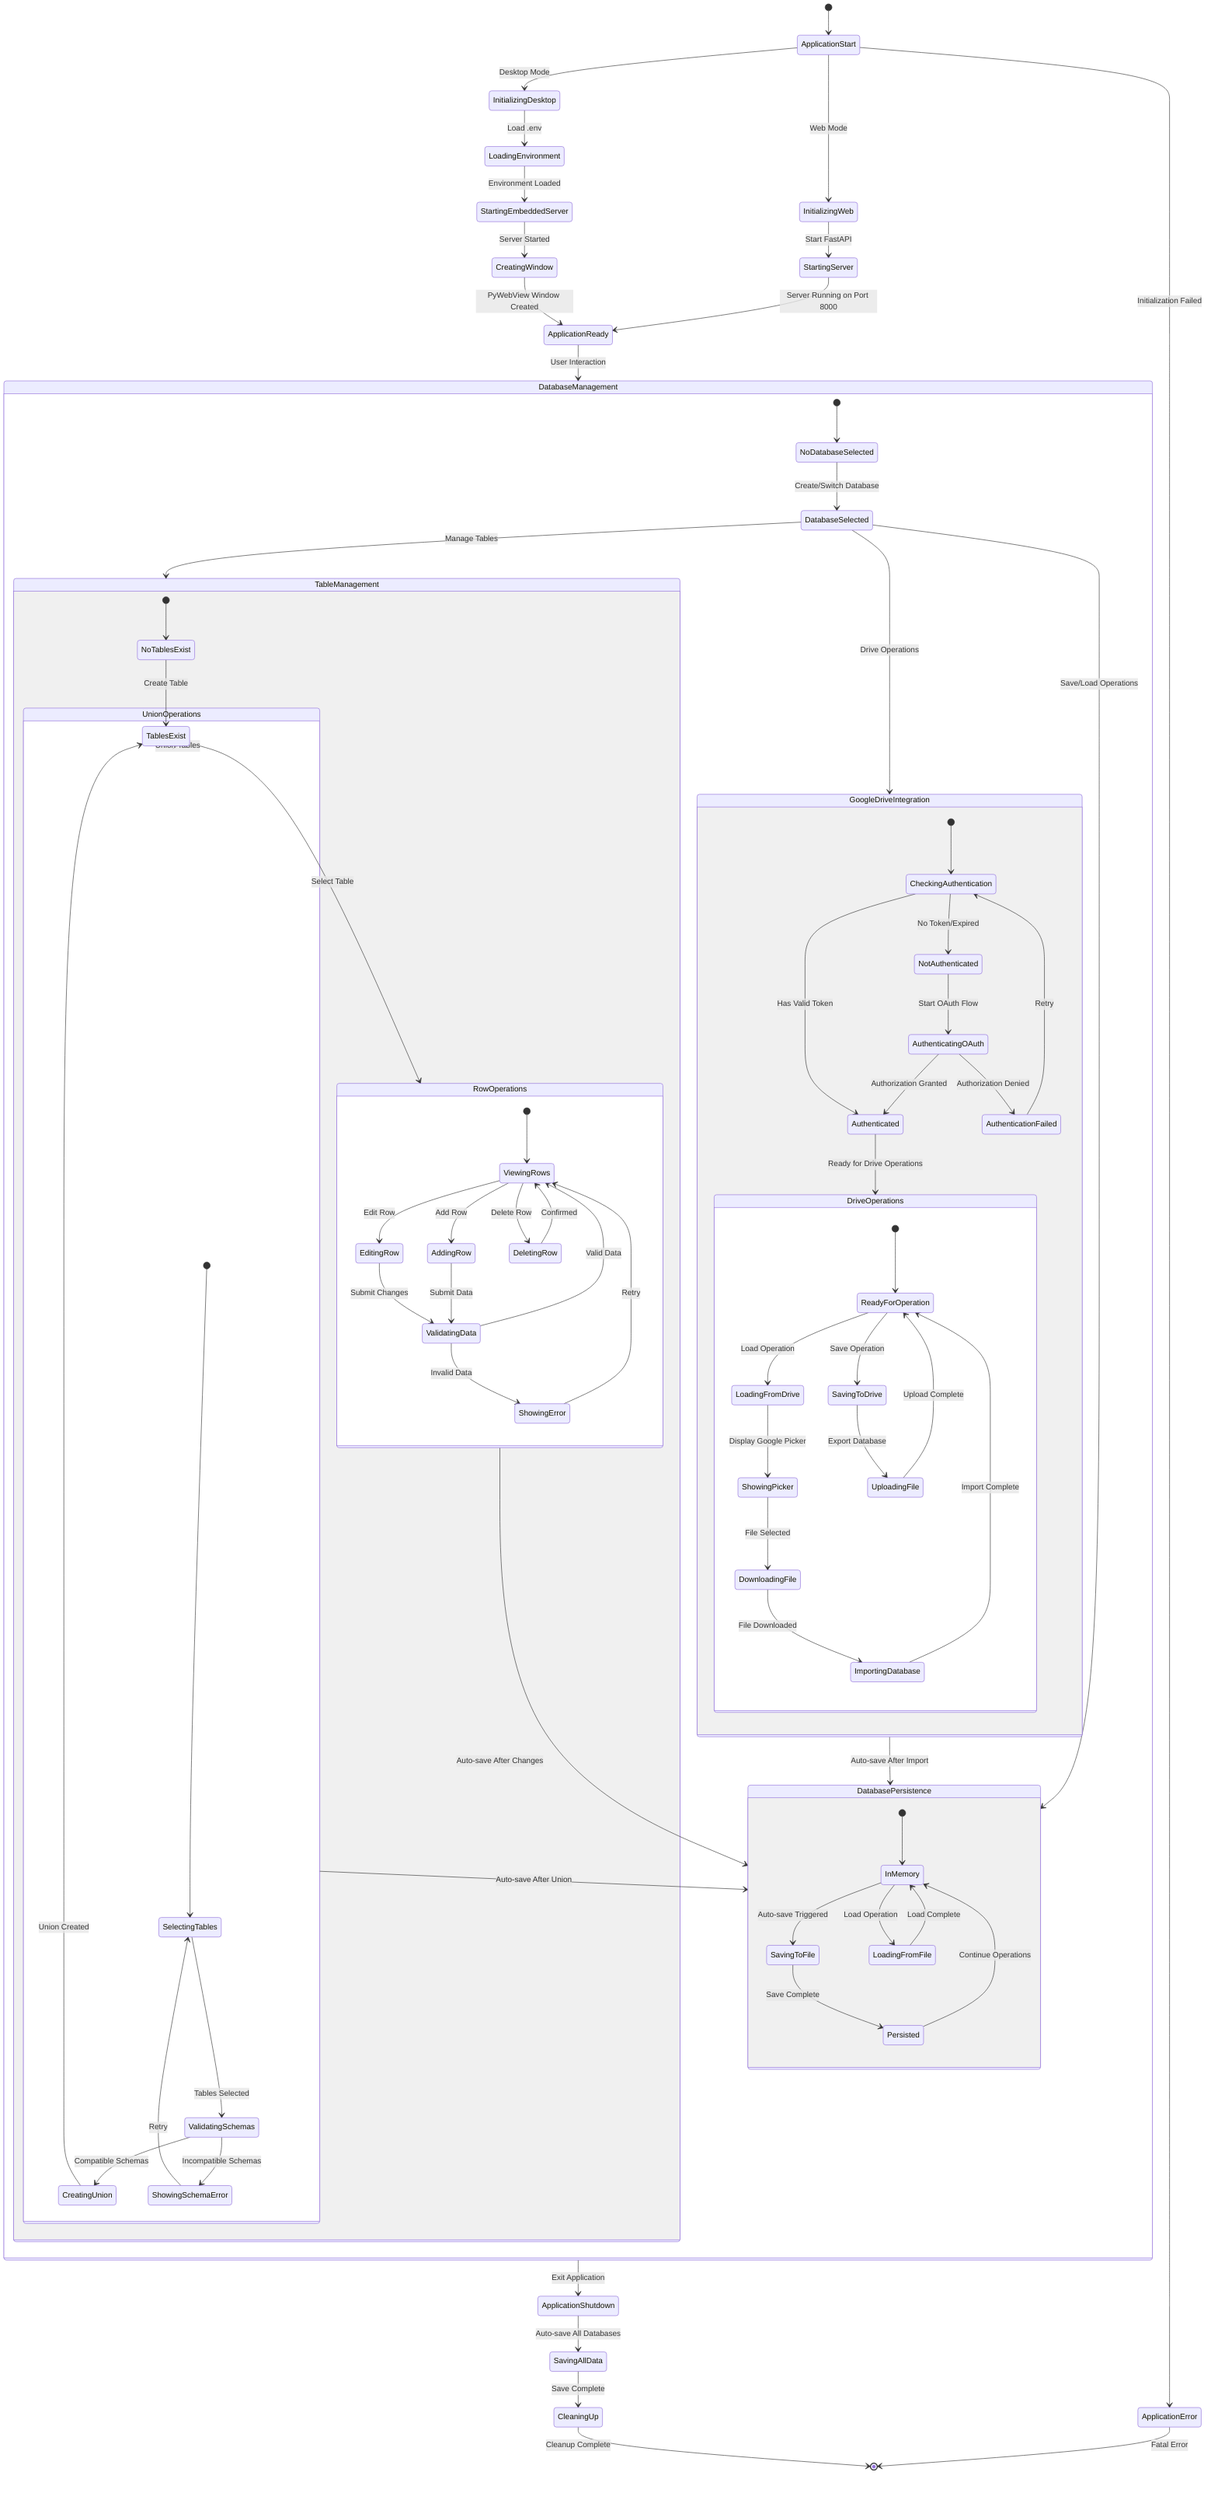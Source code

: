 stateDiagram-v2
    [*] --> ApplicationStart
    
    ApplicationStart --> InitializingDesktop: Desktop Mode
    ApplicationStart --> InitializingWeb: Web Mode
    
    InitializingDesktop --> LoadingEnvironment: Load .env
    InitializingWeb --> StartingServer: Start FastAPI
    
    LoadingEnvironment --> StartingEmbeddedServer: Environment Loaded
    StartingEmbeddedServer --> CreatingWindow: Server Started
    CreatingWindow --> ApplicationReady: PyWebView Window Created
    
    StartingServer --> ApplicationReady: Server Running on Port 8000
    
    ApplicationReady --> DatabaseManagement: User Interaction
    
    state DatabaseManagement {
        [*] --> NoDatabaseSelected
        NoDatabaseSelected --> DatabaseSelected: Create/Switch Database
        DatabaseSelected --> TableManagement: Manage Tables
        DatabaseSelected --> GoogleDriveIntegration: Drive Operations
        DatabaseSelected --> DatabasePersistence: Save/Load Operations
        
        state TableManagement {
            [*] --> NoTablesExist
            NoTablesExist --> TablesExist: Create Table
            TablesExist --> RowOperations: Select Table
            TablesExist --> UnionOperations: Union Tables
            
            state RowOperations {
                [*] --> ViewingRows
                ViewingRows --> EditingRow: Edit Row
                ViewingRows --> AddingRow: Add Row
                ViewingRows --> DeletingRow: Delete Row
                EditingRow --> ValidatingData: Submit Changes
                AddingRow --> ValidatingData: Submit Data
                ValidatingData --> ViewingRows: Valid Data
                ValidatingData --> ShowingError: Invalid Data
                ShowingError --> ViewingRows: Retry
                DeletingRow --> ViewingRows: Confirmed
            }
            
            state UnionOperations {
                [*] --> SelectingTables
                SelectingTables --> ValidatingSchemas: Tables Selected
                ValidatingSchemas --> CreatingUnion: Compatible Schemas
                ValidatingSchemas --> ShowingSchemaError: Incompatible Schemas
                CreatingUnion --> TablesExist: Union Created
                ShowingSchemaError --> SelectingTables: Retry
            }
        }
        
        state GoogleDriveIntegration {
            [*] --> CheckingAuthentication
            CheckingAuthentication --> Authenticated: Has Valid Token
            CheckingAuthentication --> NotAuthenticated: No Token/Expired
            NotAuthenticated --> AuthenticatingOAuth: Start OAuth Flow
            AuthenticatingOAuth --> Authenticated: Authorization Granted
            AuthenticatingOAuth --> AuthenticationFailed: Authorization Denied
            AuthenticationFailed --> CheckingAuthentication: Retry
            Authenticated --> DriveOperations: Ready for Drive Operations
            
            state DriveOperations {
                [*] --> ReadyForOperation
                ReadyForOperation --> LoadingFromDrive: Load Operation
                ReadyForOperation --> SavingToDrive: Save Operation
                LoadingFromDrive --> ShowingPicker: Display Google Picker
                ShowingPicker --> DownloadingFile: File Selected
                DownloadingFile --> ImportingDatabase: File Downloaded
                ImportingDatabase --> ReadyForOperation: Import Complete
                SavingToDrive --> UploadingFile: Export Database
                UploadingFile --> ReadyForOperation: Upload Complete
            }
        }
        
        state DatabasePersistence {
            [*] --> InMemory
            InMemory --> SavingToFile: Auto-save Triggered
            InMemory --> LoadingFromFile: Load Operation
            SavingToFile --> Persisted: Save Complete
            LoadingFromFile --> InMemory: Load Complete
            Persisted --> InMemory: Continue Operations
        }
    }
    
    DatabaseManagement --> ApplicationShutdown: Exit Application
    ApplicationShutdown --> SavingAllData: Auto-save All Databases
    SavingAllData --> CleaningUp: Save Complete
    CleaningUp --> [*]: Cleanup Complete
    
    %% Error States
    ApplicationStart --> ApplicationError: Initialization Failed
    ApplicationError --> [*]: Fatal Error
    
    %% Auto-save Transitions
    RowOperations --> DatabasePersistence: Auto-save After Changes
    UnionOperations --> DatabasePersistence: Auto-save After Union
    GoogleDriveIntegration --> DatabasePersistence: Auto-save After Import